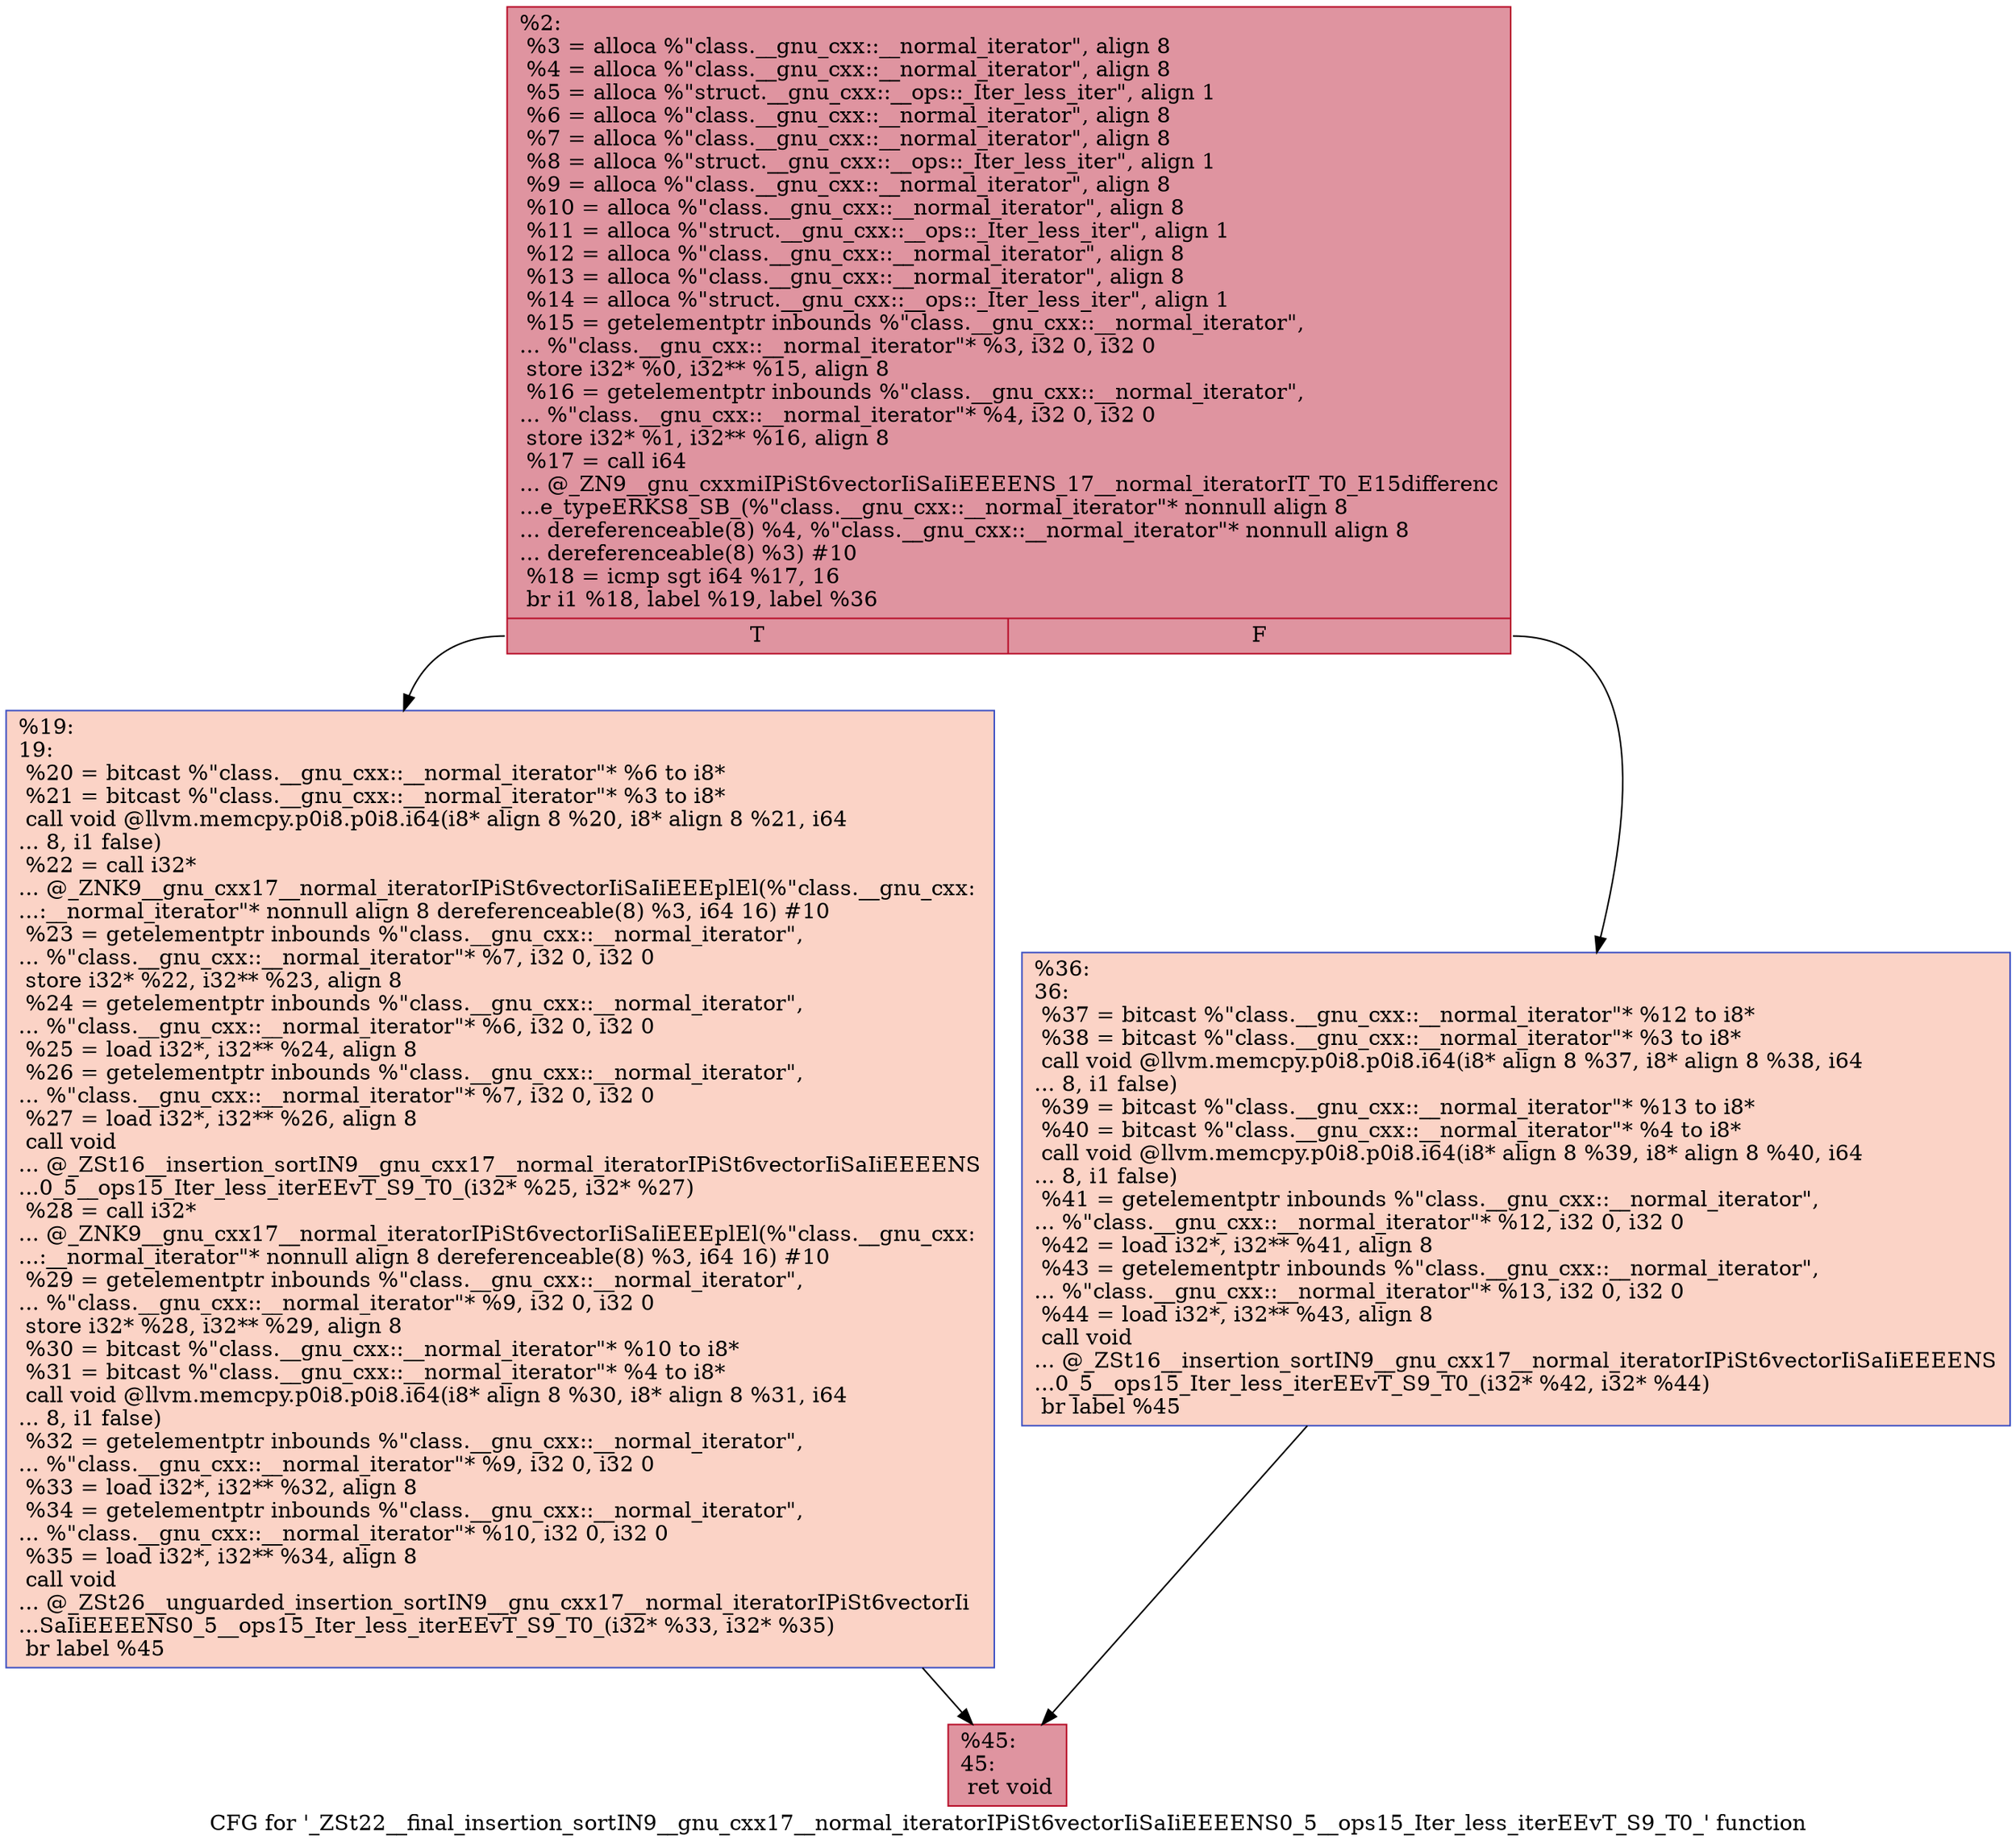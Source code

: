 digraph "CFG for '_ZSt22__final_insertion_sortIN9__gnu_cxx17__normal_iteratorIPiSt6vectorIiSaIiEEEENS0_5__ops15_Iter_less_iterEEvT_S9_T0_' function" {
	label="CFG for '_ZSt22__final_insertion_sortIN9__gnu_cxx17__normal_iteratorIPiSt6vectorIiSaIiEEEENS0_5__ops15_Iter_less_iterEEvT_S9_T0_' function";

	Node0x55dc45dfbc10 [shape=record,color="#b70d28ff", style=filled, fillcolor="#b70d2870",label="{%2:\l  %3 = alloca %\"class.__gnu_cxx::__normal_iterator\", align 8\l  %4 = alloca %\"class.__gnu_cxx::__normal_iterator\", align 8\l  %5 = alloca %\"struct.__gnu_cxx::__ops::_Iter_less_iter\", align 1\l  %6 = alloca %\"class.__gnu_cxx::__normal_iterator\", align 8\l  %7 = alloca %\"class.__gnu_cxx::__normal_iterator\", align 8\l  %8 = alloca %\"struct.__gnu_cxx::__ops::_Iter_less_iter\", align 1\l  %9 = alloca %\"class.__gnu_cxx::__normal_iterator\", align 8\l  %10 = alloca %\"class.__gnu_cxx::__normal_iterator\", align 8\l  %11 = alloca %\"struct.__gnu_cxx::__ops::_Iter_less_iter\", align 1\l  %12 = alloca %\"class.__gnu_cxx::__normal_iterator\", align 8\l  %13 = alloca %\"class.__gnu_cxx::__normal_iterator\", align 8\l  %14 = alloca %\"struct.__gnu_cxx::__ops::_Iter_less_iter\", align 1\l  %15 = getelementptr inbounds %\"class.__gnu_cxx::__normal_iterator\",\l... %\"class.__gnu_cxx::__normal_iterator\"* %3, i32 0, i32 0\l  store i32* %0, i32** %15, align 8\l  %16 = getelementptr inbounds %\"class.__gnu_cxx::__normal_iterator\",\l... %\"class.__gnu_cxx::__normal_iterator\"* %4, i32 0, i32 0\l  store i32* %1, i32** %16, align 8\l  %17 = call i64\l... @_ZN9__gnu_cxxmiIPiSt6vectorIiSaIiEEEENS_17__normal_iteratorIT_T0_E15differenc\l...e_typeERKS8_SB_(%\"class.__gnu_cxx::__normal_iterator\"* nonnull align 8\l... dereferenceable(8) %4, %\"class.__gnu_cxx::__normal_iterator\"* nonnull align 8\l... dereferenceable(8) %3) #10\l  %18 = icmp sgt i64 %17, 16\l  br i1 %18, label %19, label %36\l|{<s0>T|<s1>F}}"];
	Node0x55dc45dfbc10:s0 -> Node0x55dc45dfc650;
	Node0x55dc45dfbc10:s1 -> Node0x55dc45dfc6a0;
	Node0x55dc45dfc650 [shape=record,color="#3d50c3ff", style=filled, fillcolor="#f59c7d70",label="{%19:\l19:                                               \l  %20 = bitcast %\"class.__gnu_cxx::__normal_iterator\"* %6 to i8*\l  %21 = bitcast %\"class.__gnu_cxx::__normal_iterator\"* %3 to i8*\l  call void @llvm.memcpy.p0i8.p0i8.i64(i8* align 8 %20, i8* align 8 %21, i64\l... 8, i1 false)\l  %22 = call i32*\l... @_ZNK9__gnu_cxx17__normal_iteratorIPiSt6vectorIiSaIiEEEplEl(%\"class.__gnu_cxx:\l...:__normal_iterator\"* nonnull align 8 dereferenceable(8) %3, i64 16) #10\l  %23 = getelementptr inbounds %\"class.__gnu_cxx::__normal_iterator\",\l... %\"class.__gnu_cxx::__normal_iterator\"* %7, i32 0, i32 0\l  store i32* %22, i32** %23, align 8\l  %24 = getelementptr inbounds %\"class.__gnu_cxx::__normal_iterator\",\l... %\"class.__gnu_cxx::__normal_iterator\"* %6, i32 0, i32 0\l  %25 = load i32*, i32** %24, align 8\l  %26 = getelementptr inbounds %\"class.__gnu_cxx::__normal_iterator\",\l... %\"class.__gnu_cxx::__normal_iterator\"* %7, i32 0, i32 0\l  %27 = load i32*, i32** %26, align 8\l  call void\l... @_ZSt16__insertion_sortIN9__gnu_cxx17__normal_iteratorIPiSt6vectorIiSaIiEEEENS\l...0_5__ops15_Iter_less_iterEEvT_S9_T0_(i32* %25, i32* %27)\l  %28 = call i32*\l... @_ZNK9__gnu_cxx17__normal_iteratorIPiSt6vectorIiSaIiEEEplEl(%\"class.__gnu_cxx:\l...:__normal_iterator\"* nonnull align 8 dereferenceable(8) %3, i64 16) #10\l  %29 = getelementptr inbounds %\"class.__gnu_cxx::__normal_iterator\",\l... %\"class.__gnu_cxx::__normal_iterator\"* %9, i32 0, i32 0\l  store i32* %28, i32** %29, align 8\l  %30 = bitcast %\"class.__gnu_cxx::__normal_iterator\"* %10 to i8*\l  %31 = bitcast %\"class.__gnu_cxx::__normal_iterator\"* %4 to i8*\l  call void @llvm.memcpy.p0i8.p0i8.i64(i8* align 8 %30, i8* align 8 %31, i64\l... 8, i1 false)\l  %32 = getelementptr inbounds %\"class.__gnu_cxx::__normal_iterator\",\l... %\"class.__gnu_cxx::__normal_iterator\"* %9, i32 0, i32 0\l  %33 = load i32*, i32** %32, align 8\l  %34 = getelementptr inbounds %\"class.__gnu_cxx::__normal_iterator\",\l... %\"class.__gnu_cxx::__normal_iterator\"* %10, i32 0, i32 0\l  %35 = load i32*, i32** %34, align 8\l  call void\l... @_ZSt26__unguarded_insertion_sortIN9__gnu_cxx17__normal_iteratorIPiSt6vectorIi\l...SaIiEEEENS0_5__ops15_Iter_less_iterEEvT_S9_T0_(i32* %33, i32* %35)\l  br label %45\l}"];
	Node0x55dc45dfc650 -> Node0x55dc45dfeb60;
	Node0x55dc45dfc6a0 [shape=record,color="#3d50c3ff", style=filled, fillcolor="#f59c7d70",label="{%36:\l36:                                               \l  %37 = bitcast %\"class.__gnu_cxx::__normal_iterator\"* %12 to i8*\l  %38 = bitcast %\"class.__gnu_cxx::__normal_iterator\"* %3 to i8*\l  call void @llvm.memcpy.p0i8.p0i8.i64(i8* align 8 %37, i8* align 8 %38, i64\l... 8, i1 false)\l  %39 = bitcast %\"class.__gnu_cxx::__normal_iterator\"* %13 to i8*\l  %40 = bitcast %\"class.__gnu_cxx::__normal_iterator\"* %4 to i8*\l  call void @llvm.memcpy.p0i8.p0i8.i64(i8* align 8 %39, i8* align 8 %40, i64\l... 8, i1 false)\l  %41 = getelementptr inbounds %\"class.__gnu_cxx::__normal_iterator\",\l... %\"class.__gnu_cxx::__normal_iterator\"* %12, i32 0, i32 0\l  %42 = load i32*, i32** %41, align 8\l  %43 = getelementptr inbounds %\"class.__gnu_cxx::__normal_iterator\",\l... %\"class.__gnu_cxx::__normal_iterator\"* %13, i32 0, i32 0\l  %44 = load i32*, i32** %43, align 8\l  call void\l... @_ZSt16__insertion_sortIN9__gnu_cxx17__normal_iteratorIPiSt6vectorIiSaIiEEEENS\l...0_5__ops15_Iter_less_iterEEvT_S9_T0_(i32* %42, i32* %44)\l  br label %45\l}"];
	Node0x55dc45dfc6a0 -> Node0x55dc45dfeb60;
	Node0x55dc45dfeb60 [shape=record,color="#b70d28ff", style=filled, fillcolor="#b70d2870",label="{%45:\l45:                                               \l  ret void\l}"];
}
